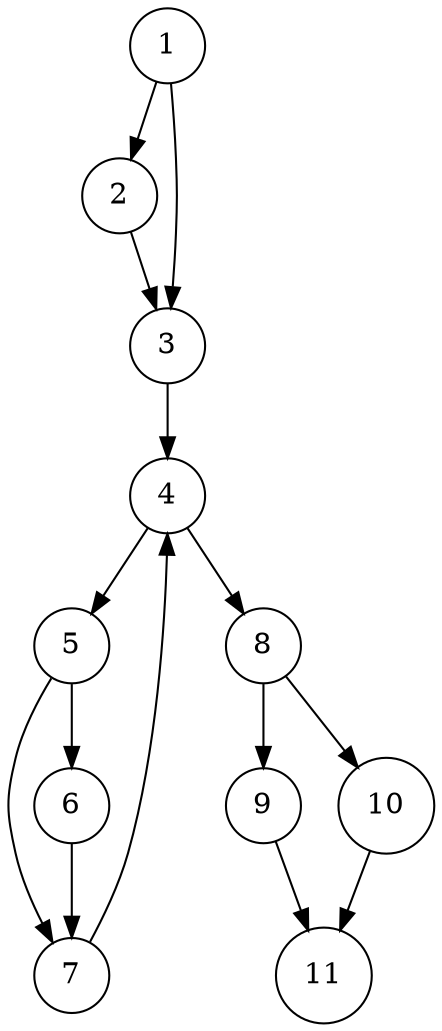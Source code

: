 // dot -Tpng graph.gv -o graph.png

digraph G
{
	node [shape=circle]
	1 -> 2
	1 -> 3
	2 -> 3
	3 -> 4
	4 -> 5
	4 -> 8
	5 -> 6
	5 -> 7
	6 -> 7
	7 -> 4
	8 -> 9
	8 -> 10
	9 -> 11
	10 -> 11

}